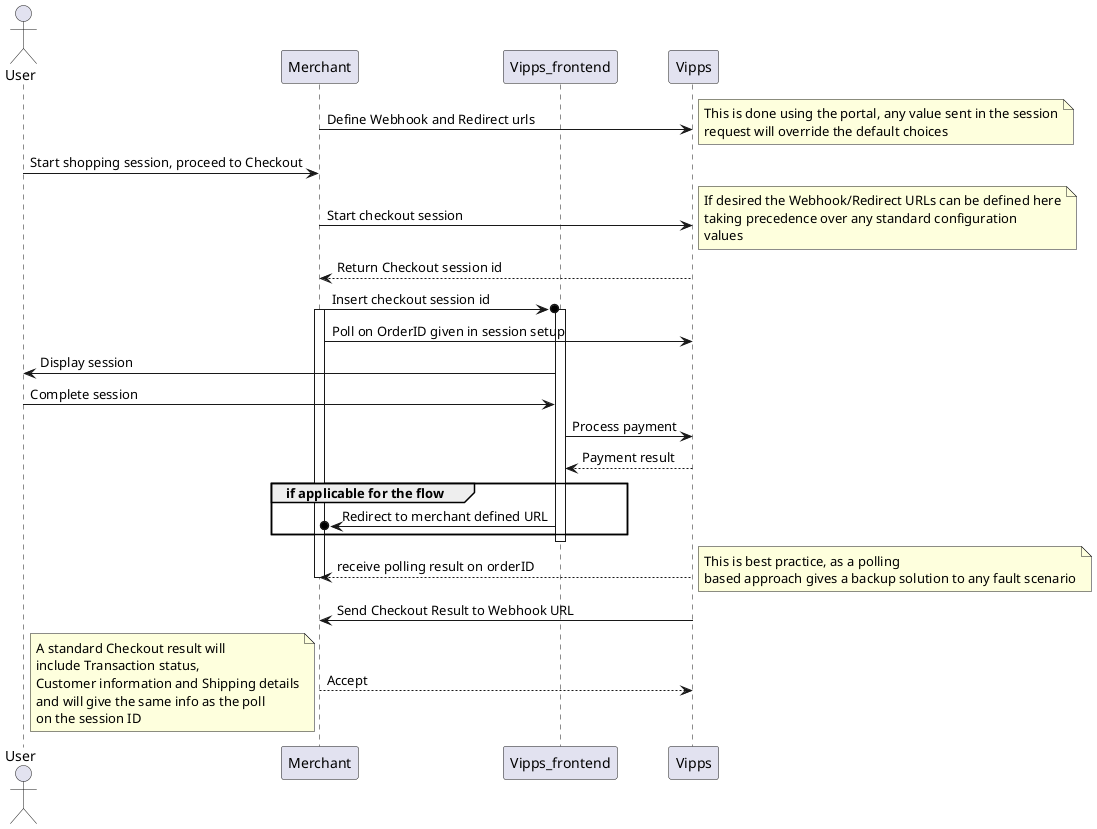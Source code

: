 @startuml

Actor User
participant Merchant
participant Vipps_frontend
participant Vipps

Merchant -> Vipps : Define Webhook and Redirect urls

note right
This is done using the portal, any value sent in the session
request will override the default choices
end note

User -> Merchant : Start shopping session, proceed to Checkout
Merchant -> Vipps : Start checkout session

note right 
If desired the Webhook/Redirect URLs can be defined here
taking precedence over any standard configuration
values  
end note

Vipps --> Merchant : Return Checkout session id

Merchant ->o Vipps_frontend: Insert checkout session id
activate Vipps_frontend
activate Merchant
Merchant -> Vipps : Poll on OrderID given in session setup
Vipps_frontend -> User : Display session
User -> Vipps_frontend : Complete session
Vipps_frontend -> Vipps : Process payment
Vipps --> Vipps_frontend : Payment result

group if applicable for the flow
Vipps_frontend ->o Merchant : Redirect to merchant defined URL
end
deactivate Vipps_frontend

Merchant <-- Vipps: receive polling result on orderID
deactivate Merchant

note right
This is best practice, as a polling
based approach gives a backup solution to any fault scenario
end note

Vipps -> Merchant : Send Checkout Result to Webhook URL
Vipps <-- Merchant : Accept

note left
A standard Checkout result will 
include Transaction status,
Customer information and Shipping details
and will give the same info as the poll
on the session ID
end note

deactivate Vipps_frontend


@enduml